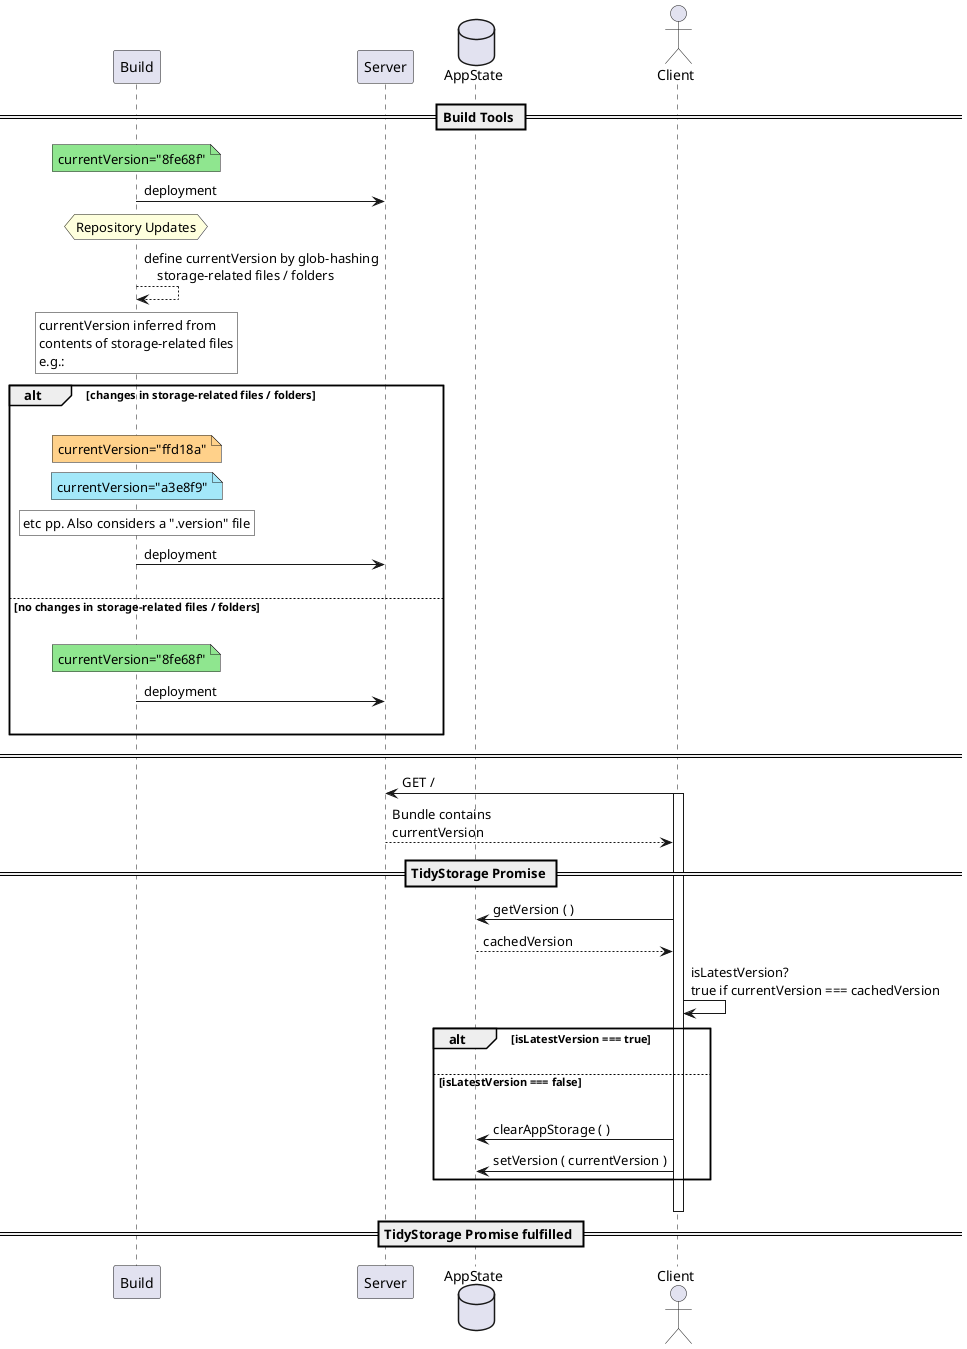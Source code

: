 @startuml
skinparam ParticipantPadding 20
skinparam BoxPadding 10
participant Build
participant Server
database AppState
actor Client

== Build Tools ==

note over Build #8fe68f: currentVersion="8fe68f"
Build -> Server: deployment

hnote over Build: Repository Updates

Build --> Build: define currentVersion by glob-hashing\n    storage-related files / folders

rnote over Build #fff: currentVersion inferred from\ncontents of storage-related files\ne.g.:

alt changes in storage-related files / folders
|||
    note over Build #ffd18a: currentVersion="ffd18a"
    note over Build #a3e8f9: currentVersion="a3e8f9"
    rnote over Build #fff: etc pp. Also considers a \'".version\'" file
    Build -> Server: deployment
|||
else no changes in storage-related files / folders
|||
    note over Build #8fe68f: currentVersion="8fe68f"
    Build -> Server: deployment
|||
end

==  ==

Client -> Server: GET /

activate Client

Server --> Client: Bundle contains\ncurrentVersion

== TidyStorage Promise ==

Client -> AppState: getVersion ( )
AppState --> Client: cachedVersion

Client -> Client: isLatestVersion?\ntrue if currentVersion === cachedVersion

alt isLatestVersion === true
|||
else isLatestVersion === false
|||
   Client -> AppState: clearAppStorage ( )
   Client -> AppState: setVersion ( currentVersion )
end
|||

deactivate Client

== TidyStorage Promise fulfilled ==

@enduml
